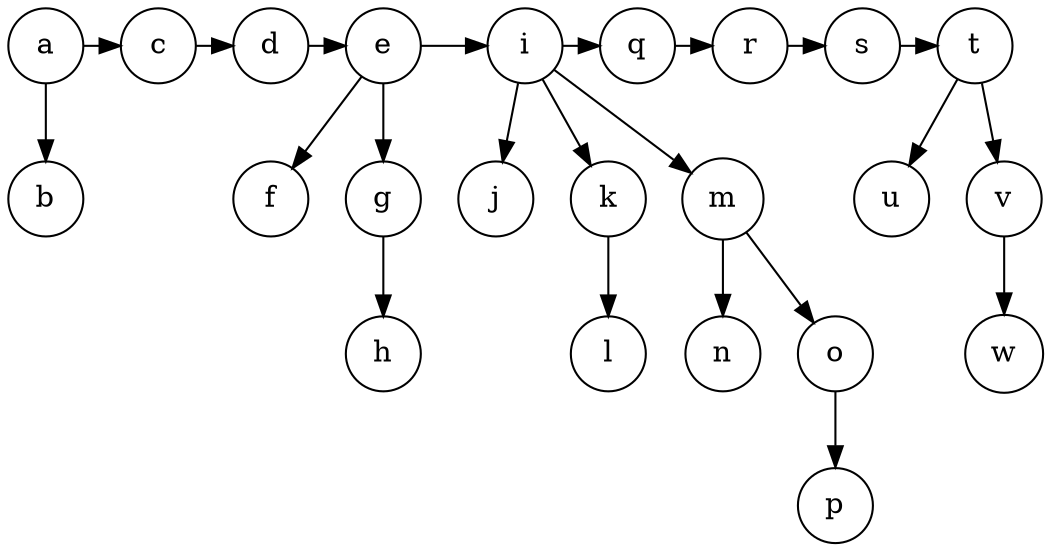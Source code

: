digraph G{
	node[shape=circle]
	ta[label="a"];
	tab[label="b"];
	ta->tab;
	tc[label="c"];
	td[label="d"];
	te[label="e"];
	tef[label="f"];
	teg[label="g"];
	tegh[label="h"];
	teg->tegh;
	{rank=same tef->teg[style=invis]}
	te->tef;
	te->teg;
	ti[label="i"];
	tij[label="j"];
	tik[label="k"];
	tikl[label="l"];
	tik->tikl;
	tim[label="m"];
	timn[label="n"];
	timo[label="o"];
	timop[label="p"];
	timo->timop;
	{rank=same timn->timo[style=invis]}
	tim->timn;
	tim->timo;
	{rank=same tij->tik->tim[style=invis]}
	ti->tij;
	ti->tik;
	ti->tim;
	tq[label="q"];
	tr[label="r"];
	ts[label="s"];
	tt[label="t"];
	ttu[label="u"];
	ttv[label="v"];
	ttvw[label="w"];
	ttv->ttvw;
	{rank=same ttu->ttv[style=invis]}
	tt->ttu;
	tt->ttv;
	{rank=same ta->tc->td->te->ti->tq->tr->ts->tt}
}